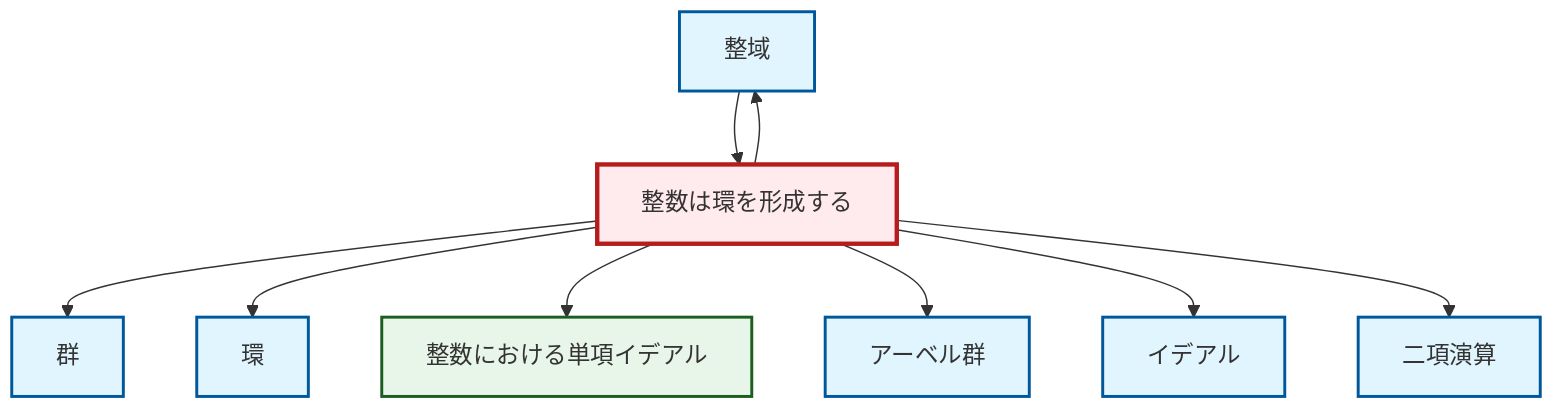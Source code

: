 graph TD
    classDef definition fill:#e1f5fe,stroke:#01579b,stroke-width:2px
    classDef theorem fill:#f3e5f5,stroke:#4a148c,stroke-width:2px
    classDef axiom fill:#fff3e0,stroke:#e65100,stroke-width:2px
    classDef example fill:#e8f5e9,stroke:#1b5e20,stroke-width:2px
    classDef current fill:#ffebee,stroke:#b71c1c,stroke-width:3px
    def-abelian-group["アーベル群"]:::definition
    def-group["群"]:::definition
    ex-principal-ideal["整数における単項イデアル"]:::example
    def-ring["環"]:::definition
    def-integral-domain["整域"]:::definition
    def-ideal["イデアル"]:::definition
    ex-integers-ring["整数は環を形成する"]:::example
    def-binary-operation["二項演算"]:::definition
    ex-integers-ring --> def-group
    ex-integers-ring --> def-integral-domain
    def-integral-domain --> ex-integers-ring
    ex-integers-ring --> def-ring
    ex-integers-ring --> ex-principal-ideal
    ex-integers-ring --> def-abelian-group
    ex-integers-ring --> def-ideal
    ex-integers-ring --> def-binary-operation
    class ex-integers-ring current